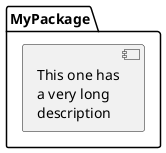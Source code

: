 {
  "sha1": "xp4dz2wpjlk0tthf3e3zy190gjb4zk",
  "insertion": {
    "when": "2024-06-04T17:28:46.951Z",
    "url": "http://forum.plantuml.net/7944/is-it-possible-to-run-only-the-preprocessor?show=7945#a7945",
    "user": "plantuml@gmail.com"
  }
}
@startuml
package MyPackage {

component MyComponent [[http://www.google.com]] [
This one has
a very long
description
] 

}
@enduml
